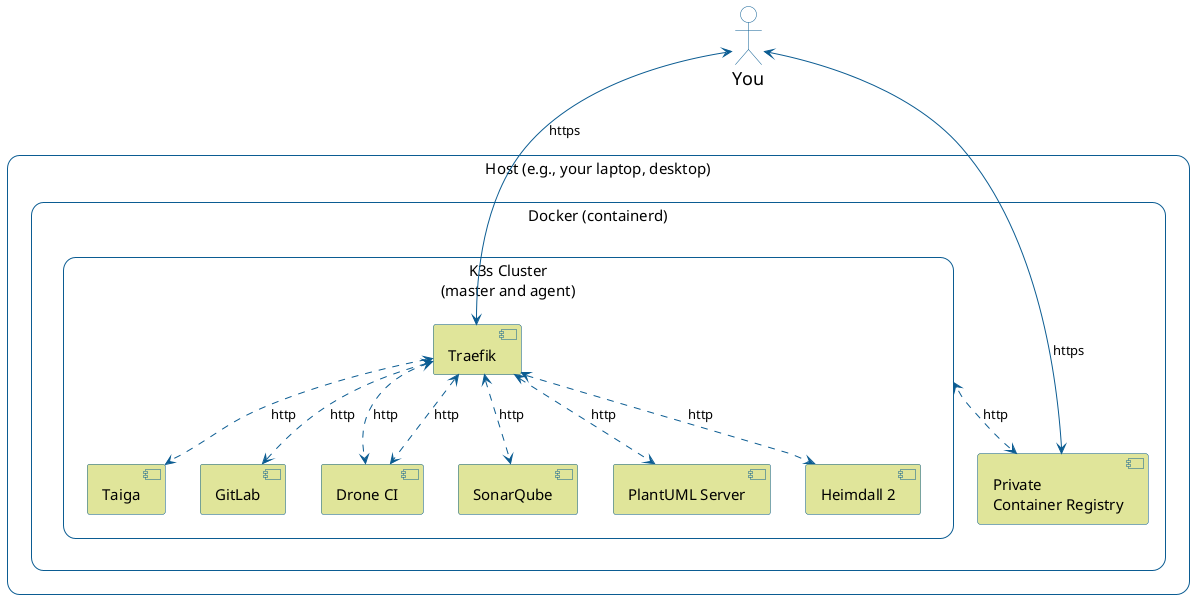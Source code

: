 @startuml
skinparam shadowing false

skinparam actor {
  BorderColor #0B5C92
  BackgroundColor none
  FontStyle "Thin"
  FontSize 18
}

skinparam node {
  BorderColor #0B5C92
  BackgroundColor #ffffff
  FontStyle "Thin"
  FontSize 15
}

skinparam rectangle {
  roundCorner 25
  BorderColor #0B5C92
  BackgroundColor #ffffff
  FontStyle "Thin"
  FontSize 15
}

skinparam component {
  BorderColor #0B5C92
  BackgroundColor #e0e59a
  FontStyle "Thin"
  FontSize 15
}


skinparam note {
  BorderColor #0B5C92
  BackgroundColor #FEFECE
  FontStyle "Thin"
  FontSize 15
}

skinparam database {
  BorderColor #0B5C92
  BackgroundColor #e0e59a
  FontStyle "Thin"
  FontSize 15
}

actor "You" as you

rectangle "Host (e.g., your laptop, desktop)" {

  rectangle "Docker (containerd)" {

    rectangle "K3s Cluster\n(master and agent)" as k3s {
      component "Traefik" as traefik
      component "Taiga" as taiga
      component "GitLab" as gitlab
      component "Drone CI" as drone
      component "SonarQube" as sonarqube
      component "PlantUML Server" as plantuml_server
      component "Heimdall 2" as heimdall2
    }

    component "Private\nContainer Registry" as private_registry
  }
}

traefik <.[#0B5C92]d.> gitlab : http
traefik <.[#0B5C92]d.> drone : http
traefik <.[#0B5C92]d.> taiga : http
traefik <.[#0B5C92]d.> plantuml_server : http
traefik <.[#0B5C92]d.> drone : http
traefik <.[#0B5C92]d.> sonarqube : http
traefik <.[#0B5C92]d.> heimdall2 : http

k3s <.[#0B5C92]d.> private_registry : http

you <-[#0B5C92]d-> private_registry : https
you <-[#0B5C92]d-> traefik : https

@enduml
